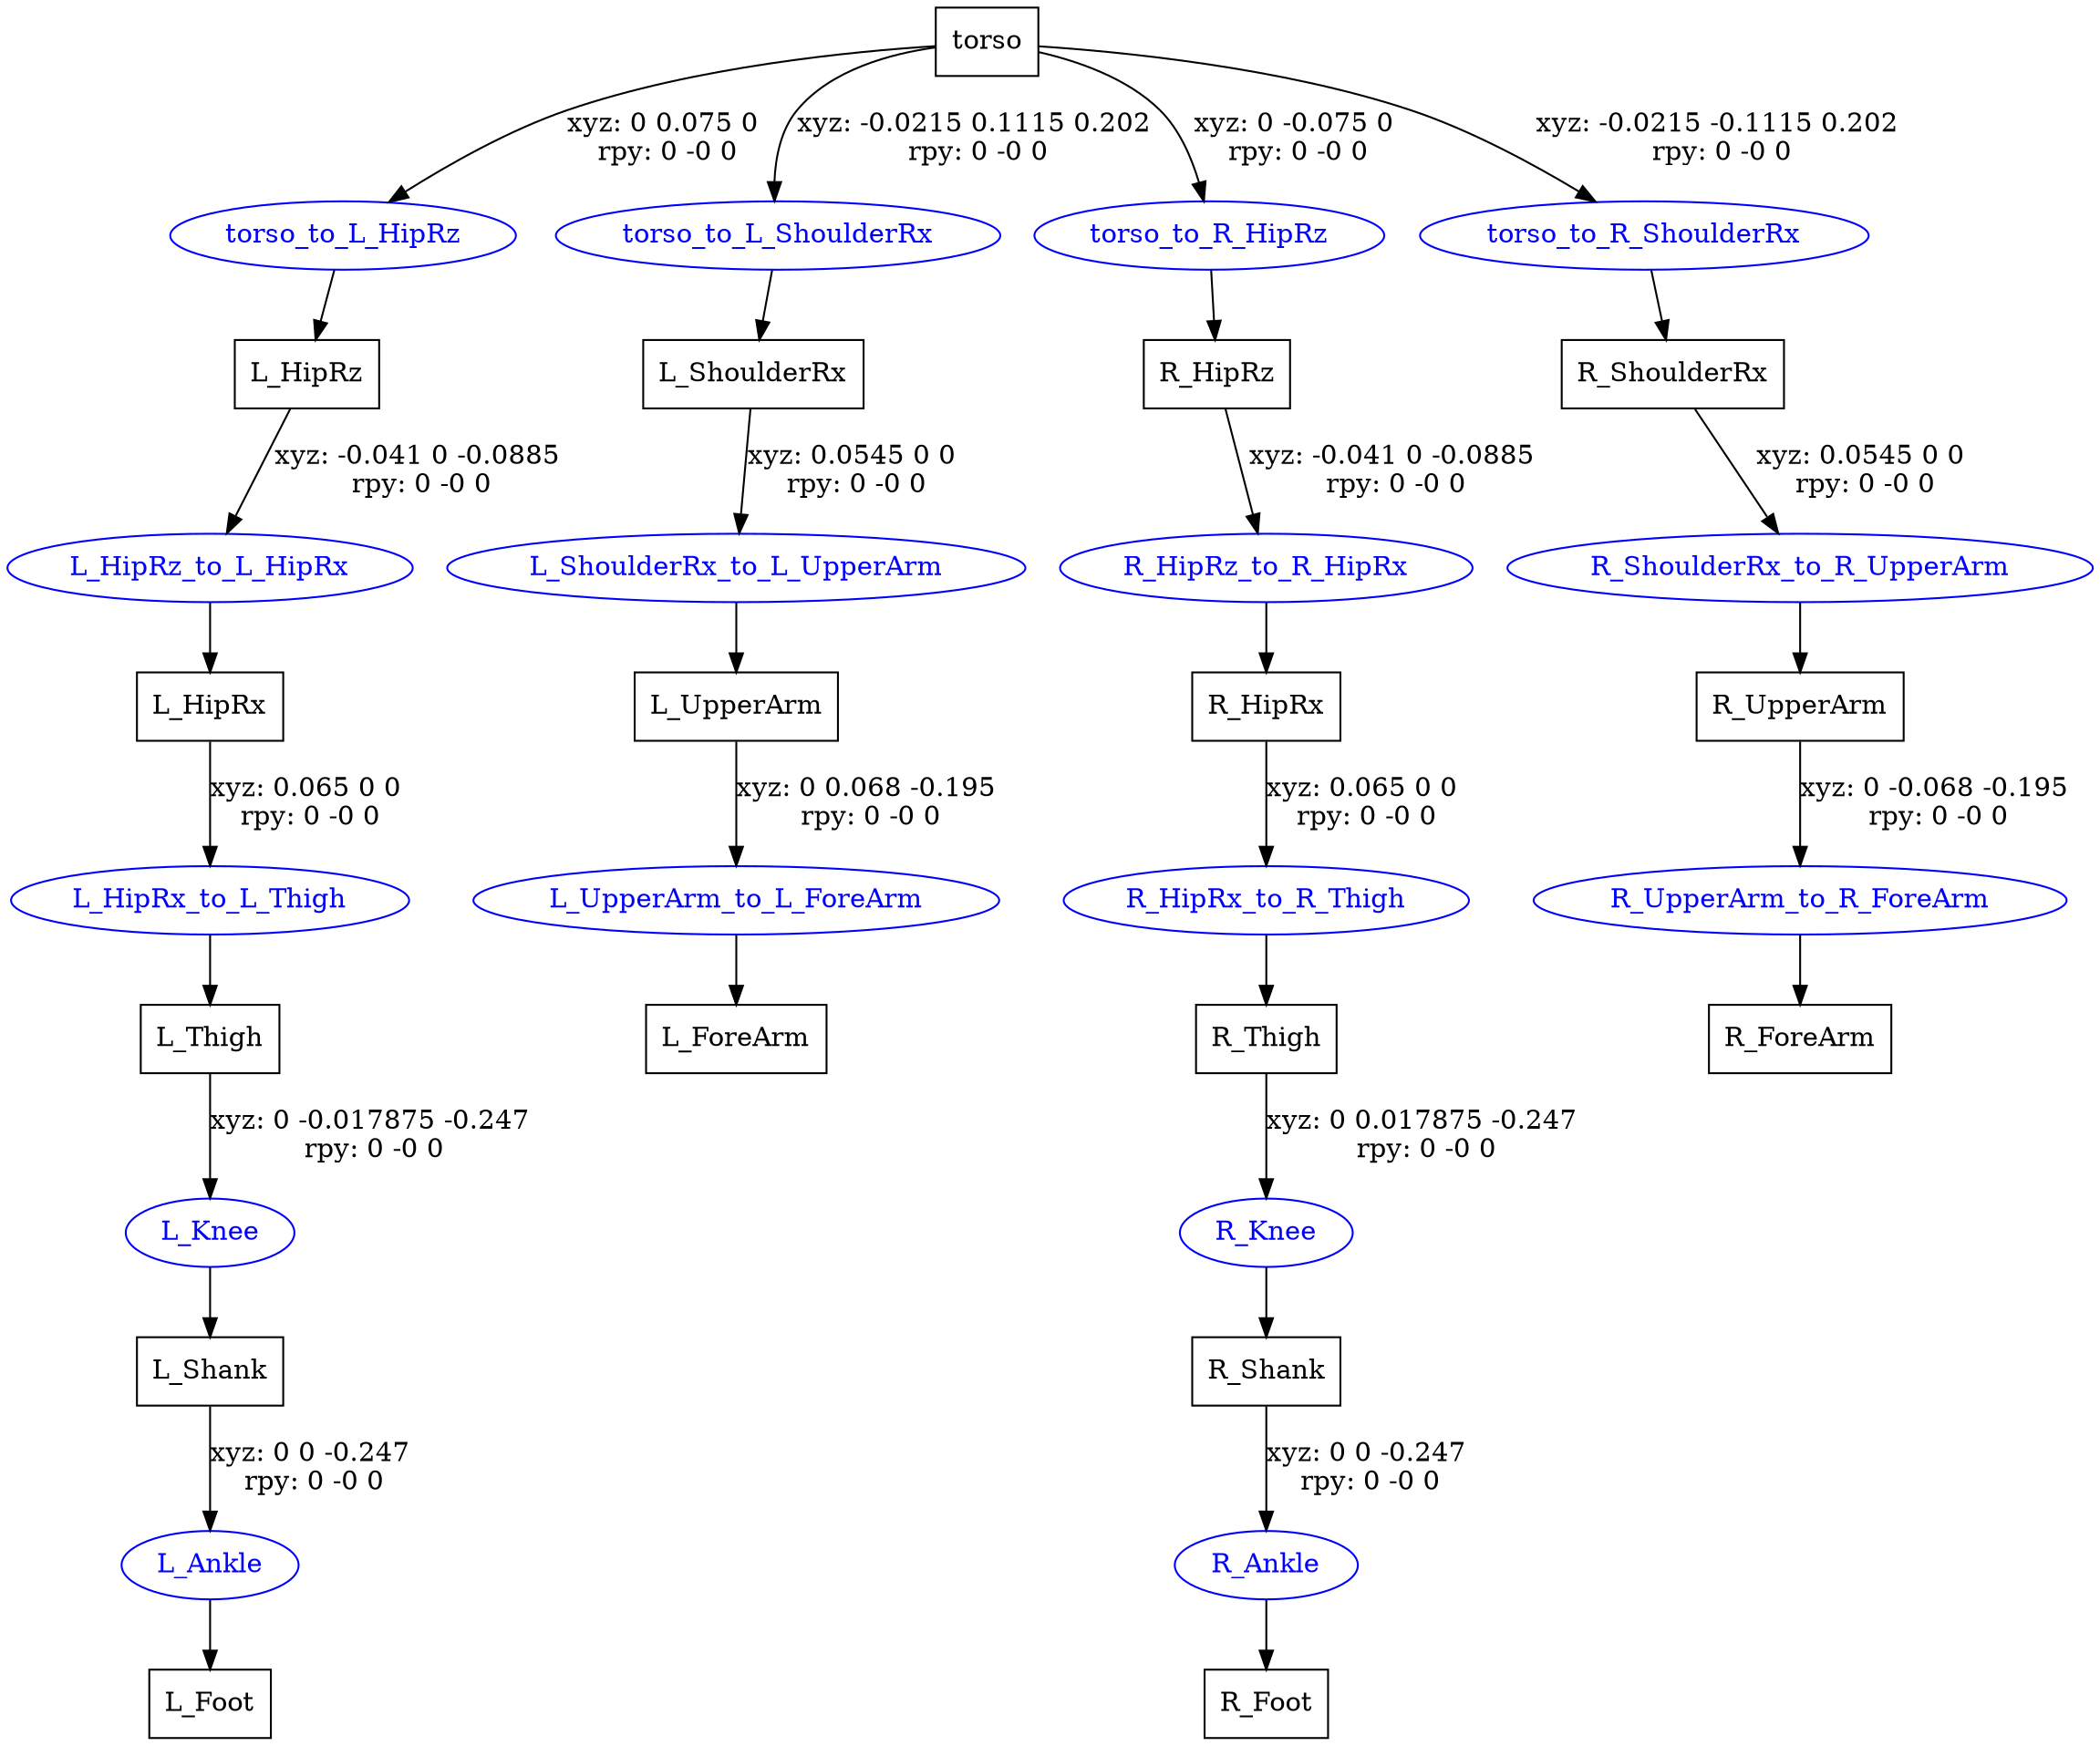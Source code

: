 digraph G {
node [shape=box];
"torso" [label="torso"];
"L_HipRz" [label="L_HipRz"];
"L_HipRx" [label="L_HipRx"];
"L_Thigh" [label="L_Thigh"];
"L_Shank" [label="L_Shank"];
"L_Foot" [label="L_Foot"];
"L_ShoulderRx" [label="L_ShoulderRx"];
"L_UpperArm" [label="L_UpperArm"];
"L_ForeArm" [label="L_ForeArm"];
"R_HipRz" [label="R_HipRz"];
"R_HipRx" [label="R_HipRx"];
"R_Thigh" [label="R_Thigh"];
"R_Shank" [label="R_Shank"];
"R_Foot" [label="R_Foot"];
"R_ShoulderRx" [label="R_ShoulderRx"];
"R_UpperArm" [label="R_UpperArm"];
"R_ForeArm" [label="R_ForeArm"];
node [shape=ellipse, color=blue, fontcolor=blue];
"torso" -> "torso_to_L_HipRz" [label="xyz: 0 0.075 0 \nrpy: 0 -0 0"]
"torso_to_L_HipRz" -> "L_HipRz"
"L_HipRz" -> "L_HipRz_to_L_HipRx" [label="xyz: -0.041 0 -0.0885 \nrpy: 0 -0 0"]
"L_HipRz_to_L_HipRx" -> "L_HipRx"
"L_HipRx" -> "L_HipRx_to_L_Thigh" [label="xyz: 0.065 0 0 \nrpy: 0 -0 0"]
"L_HipRx_to_L_Thigh" -> "L_Thigh"
"L_Thigh" -> "L_Knee" [label="xyz: 0 -0.017875 -0.247 \nrpy: 0 -0 0"]
"L_Knee" -> "L_Shank"
"L_Shank" -> "L_Ankle" [label="xyz: 0 0 -0.247 \nrpy: 0 -0 0"]
"L_Ankle" -> "L_Foot"
"torso" -> "torso_to_L_ShoulderRx" [label="xyz: -0.0215 0.1115 0.202 \nrpy: 0 -0 0"]
"torso_to_L_ShoulderRx" -> "L_ShoulderRx"
"L_ShoulderRx" -> "L_ShoulderRx_to_L_UpperArm" [label="xyz: 0.0545 0 0 \nrpy: 0 -0 0"]
"L_ShoulderRx_to_L_UpperArm" -> "L_UpperArm"
"L_UpperArm" -> "L_UpperArm_to_L_ForeArm" [label="xyz: 0 0.068 -0.195 \nrpy: 0 -0 0"]
"L_UpperArm_to_L_ForeArm" -> "L_ForeArm"
"torso" -> "torso_to_R_HipRz" [label="xyz: 0 -0.075 0 \nrpy: 0 -0 0"]
"torso_to_R_HipRz" -> "R_HipRz"
"R_HipRz" -> "R_HipRz_to_R_HipRx" [label="xyz: -0.041 0 -0.0885 \nrpy: 0 -0 0"]
"R_HipRz_to_R_HipRx" -> "R_HipRx"
"R_HipRx" -> "R_HipRx_to_R_Thigh" [label="xyz: 0.065 0 0 \nrpy: 0 -0 0"]
"R_HipRx_to_R_Thigh" -> "R_Thigh"
"R_Thigh" -> "R_Knee" [label="xyz: 0 0.017875 -0.247 \nrpy: 0 -0 0"]
"R_Knee" -> "R_Shank"
"R_Shank" -> "R_Ankle" [label="xyz: 0 0 -0.247 \nrpy: 0 -0 0"]
"R_Ankle" -> "R_Foot"
"torso" -> "torso_to_R_ShoulderRx" [label="xyz: -0.0215 -0.1115 0.202 \nrpy: 0 -0 0"]
"torso_to_R_ShoulderRx" -> "R_ShoulderRx"
"R_ShoulderRx" -> "R_ShoulderRx_to_R_UpperArm" [label="xyz: 0.0545 0 0 \nrpy: 0 -0 0"]
"R_ShoulderRx_to_R_UpperArm" -> "R_UpperArm"
"R_UpperArm" -> "R_UpperArm_to_R_ForeArm" [label="xyz: 0 -0.068 -0.195 \nrpy: 0 -0 0"]
"R_UpperArm_to_R_ForeArm" -> "R_ForeArm"
}
